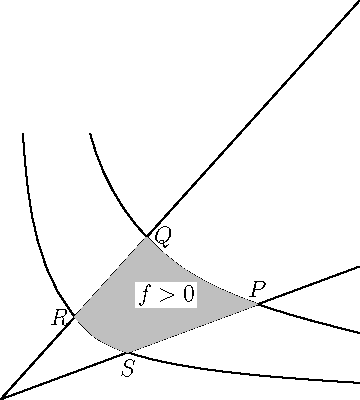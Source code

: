 size(200);

real w=1.35;

path[] p;
for(int k=0; k < 2; ++k) {
  int i=2+2*k;
  int ii=i^2;
  p[k]=(w/ii,1){1,-ii}::(w/i,1/i)::(w,1/ii){ii,-1};
}

path q0=(0,0)--(w,0.5);
path q1=(0,0)--(w,1.5);
draw(q0); draw(p[0]); draw(q1); draw(p[1]);
path s=buildcycle(q0,p[0],q1,p[1]);
fill(s,mediumgrey);

label("$P$",intersectionpoint(p[0],q0),N);
label("$Q$",intersectionpoint(p[0],q1),E);
label("$R$",intersectionpoint(p[1],q1),W);
label("$S$",intersectionpoint(p[1],q0),S);
label("$f > 0$",0.5*(min(s)+max(s)),UnFill);
